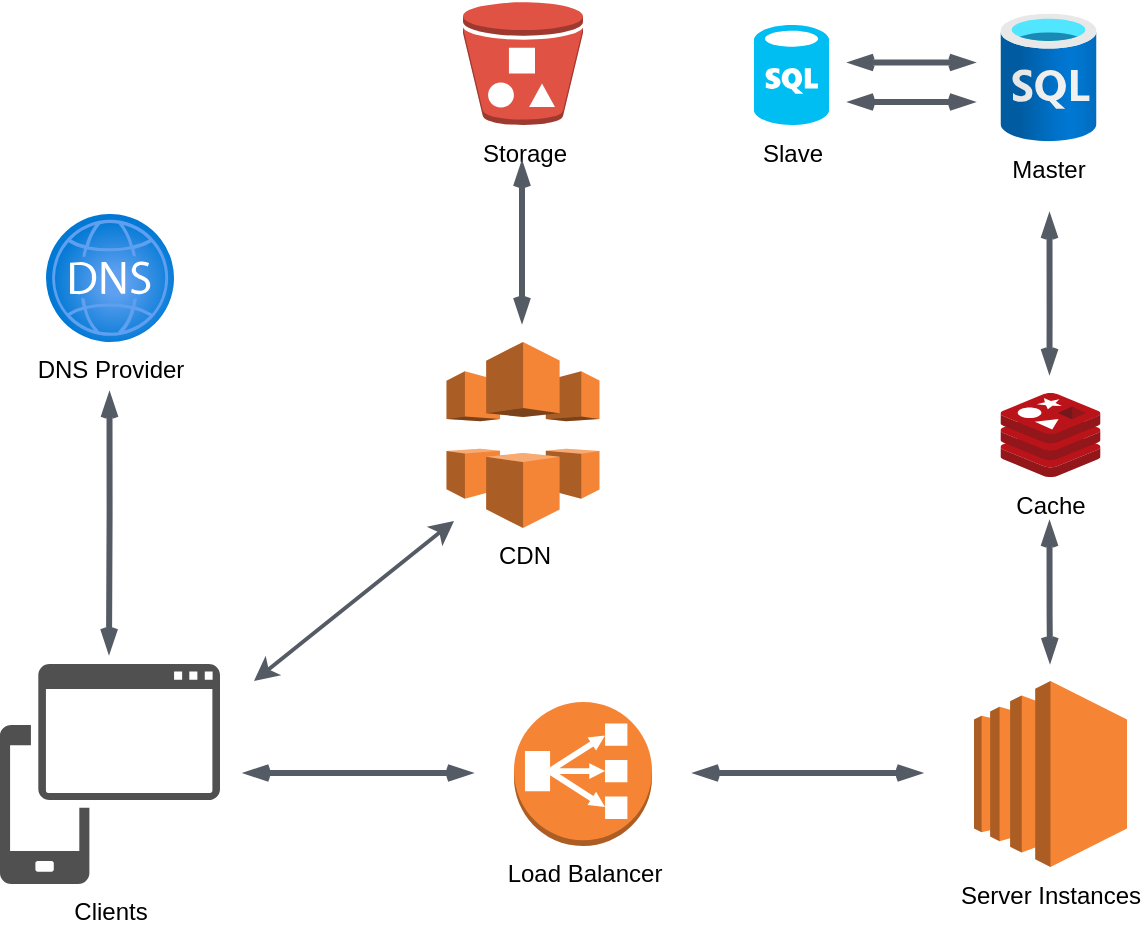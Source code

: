 <mxfile version="16.1.2" type="device"><diagram id="L_G7J8A-F7k4zpxv74vF" name="Página-1"><mxGraphModel dx="1422" dy="939" grid="1" gridSize="10" guides="1" tooltips="1" connect="1" arrows="1" fold="1" page="1" pageScale="1" pageWidth="827" pageHeight="1169" math="0" shadow="0"><root><mxCell id="0"/><mxCell id="1" parent="0"/><mxCell id="AIWqiChssFxM9rjVPQNe-5" value="DNS Provider" style="aspect=fixed;html=1;points=[];align=center;image;fontSize=12;image=img/lib/azure2/networking/DNS_Zones.svg;" vertex="1" parent="1"><mxGeometry x="156" y="226" width="64" height="64" as="geometry"/></mxCell><mxCell id="AIWqiChssFxM9rjVPQNe-7" value="CDN" style="outlineConnect=0;dashed=0;verticalLabelPosition=bottom;verticalAlign=top;align=center;html=1;shape=mxgraph.aws3.cloudfront;fillColor=#F58536;gradientColor=none;" vertex="1" parent="1"><mxGeometry x="356.25" y="290" width="76.5" height="93" as="geometry"/></mxCell><mxCell id="AIWqiChssFxM9rjVPQNe-8" value="Storage" style="outlineConnect=0;dashed=0;verticalLabelPosition=bottom;verticalAlign=top;align=center;html=1;shape=mxgraph.aws3.bucket_with_objects;fillColor=#E05243;gradientColor=none;" vertex="1" parent="1"><mxGeometry x="364.5" y="120" width="60" height="61.5" as="geometry"/></mxCell><mxCell id="AIWqiChssFxM9rjVPQNe-9" value="Load Balancer" style="outlineConnect=0;dashed=0;verticalLabelPosition=bottom;verticalAlign=top;align=center;html=1;shape=mxgraph.aws3.classic_load_balancer;fillColor=#F58534;gradientColor=none;" vertex="1" parent="1"><mxGeometry x="390" y="470" width="69" height="72" as="geometry"/></mxCell><mxCell id="AIWqiChssFxM9rjVPQNe-10" value="Server Instances" style="outlineConnect=0;dashed=0;verticalLabelPosition=bottom;verticalAlign=top;align=center;html=1;shape=mxgraph.aws3.ec2;fillColor=#F58534;gradientColor=none;" vertex="1" parent="1"><mxGeometry x="620" y="459.5" width="76.5" height="93" as="geometry"/></mxCell><mxCell id="AIWqiChssFxM9rjVPQNe-11" value="Cache" style="sketch=0;aspect=fixed;html=1;points=[];align=center;image;fontSize=12;image=img/lib/mscae/Cache_Redis_Product.svg;" vertex="1" parent="1"><mxGeometry x="633.25" y="315.5" width="50" height="42" as="geometry"/></mxCell><mxCell id="AIWqiChssFxM9rjVPQNe-12" value="Master" style="aspect=fixed;html=1;points=[];align=center;image;fontSize=12;image=img/lib/azure2/databases/SQL_Database.svg;" vertex="1" parent="1"><mxGeometry x="633.25" y="125.75" width="48" height="64" as="geometry"/></mxCell><mxCell id="AIWqiChssFxM9rjVPQNe-13" value="Slave" style="verticalLabelPosition=bottom;html=1;verticalAlign=top;align=center;strokeColor=none;fillColor=#00BEF2;shape=mxgraph.azure.sql_database;" vertex="1" parent="1"><mxGeometry x="510" y="131.5" width="37.5" height="50" as="geometry"/></mxCell><mxCell id="AIWqiChssFxM9rjVPQNe-14" value="Clients" style="sketch=0;pointerEvents=1;shadow=0;dashed=0;html=1;strokeColor=none;labelPosition=center;verticalLabelPosition=bottom;verticalAlign=top;align=center;fillColor=#505050;shape=mxgraph.mscae.intune.device_os" vertex="1" parent="1"><mxGeometry x="133" y="451" width="110" height="110" as="geometry"/></mxCell><mxCell id="AIWqiChssFxM9rjVPQNe-20" value="" style="endArrow=classic;startArrow=classic;html=1;rounded=0;endSize=6;strokeWidth=2;strokeColor=#545B64;" edge="1" parent="1"><mxGeometry width="50" height="50" relative="1" as="geometry"><mxPoint x="260" y="459.5" as="sourcePoint"/><mxPoint x="360" y="379.5" as="targetPoint"/></mxGeometry></mxCell><mxCell id="AIWqiChssFxM9rjVPQNe-26" value="" style="edgeStyle=orthogonalEdgeStyle;html=1;endArrow=openThin;elbow=vertical;startArrow=openThin;startFill=0;endFill=0;strokeColor=#545B64;rounded=0;endSize=6;strokeWidth=3;" edge="1" parent="1"><mxGeometry width="100" relative="1" as="geometry"><mxPoint x="255.25" y="505.5" as="sourcePoint"/><mxPoint x="369" y="505.5" as="targetPoint"/></mxGeometry></mxCell><mxCell id="AIWqiChssFxM9rjVPQNe-27" value="" style="edgeStyle=orthogonalEdgeStyle;html=1;endArrow=openThin;elbow=vertical;startArrow=openThin;startFill=0;endFill=0;strokeColor=#545B64;rounded=0;endSize=6;strokeWidth=3;" edge="1" parent="1"><mxGeometry width="100" relative="1" as="geometry"><mxPoint x="480" y="505.5" as="sourcePoint"/><mxPoint x="593.75" y="505.5" as="targetPoint"/></mxGeometry></mxCell><mxCell id="AIWqiChssFxM9rjVPQNe-28" value="" style="edgeStyle=orthogonalEdgeStyle;html=1;endArrow=openThin;elbow=vertical;startArrow=openThin;startFill=0;endFill=0;strokeColor=#545B64;rounded=0;endSize=6;strokeWidth=3;" edge="1" parent="1"><mxGeometry width="100" relative="1" as="geometry"><mxPoint x="187.75" y="315.5" as="sourcePoint"/><mxPoint x="187.5" y="445.5" as="targetPoint"/><Array as="points"><mxPoint x="187.75" y="375.5"/><mxPoint x="187.75" y="375.5"/></Array></mxGeometry></mxCell><mxCell id="AIWqiChssFxM9rjVPQNe-29" value="" style="edgeStyle=orthogonalEdgeStyle;html=1;endArrow=openThin;elbow=vertical;startArrow=openThin;startFill=0;endFill=0;strokeColor=#545B64;rounded=0;endSize=6;strokeWidth=3;" edge="1" parent="1"><mxGeometry width="100" relative="1" as="geometry"><mxPoint x="394" y="200" as="sourcePoint"/><mxPoint x="394" y="280" as="targetPoint"/><Array as="points"><mxPoint x="394.25" y="231.5"/><mxPoint x="394.25" y="231.5"/></Array></mxGeometry></mxCell><mxCell id="AIWqiChssFxM9rjVPQNe-30" value="" style="edgeStyle=orthogonalEdgeStyle;html=1;endArrow=openThin;elbow=vertical;startArrow=openThin;startFill=0;endFill=0;strokeColor=#545B64;rounded=0;endSize=6;strokeWidth=3;" edge="1" parent="1"><mxGeometry width="100" relative="1" as="geometry"><mxPoint x="657.75" y="380" as="sourcePoint"/><mxPoint x="658" y="450" as="targetPoint"/><Array as="points"><mxPoint x="658" y="427"/><mxPoint x="658" y="427"/></Array></mxGeometry></mxCell><mxCell id="AIWqiChssFxM9rjVPQNe-31" value="" style="edgeStyle=orthogonalEdgeStyle;html=1;endArrow=openThin;elbow=vertical;startArrow=openThin;startFill=0;endFill=0;strokeColor=#545B64;rounded=0;endSize=6;strokeWidth=3;" edge="1" parent="1"><mxGeometry width="100" relative="1" as="geometry"><mxPoint x="657.75" y="226" as="sourcePoint"/><mxPoint x="657.75" y="305.5" as="targetPoint"/><Array as="points"><mxPoint x="658" y="273"/><mxPoint x="658" y="273"/></Array></mxGeometry></mxCell><mxCell id="AIWqiChssFxM9rjVPQNe-32" value="" style="edgeStyle=orthogonalEdgeStyle;html=1;endArrow=openThin;elbow=vertical;startArrow=openThin;startFill=0;endFill=0;strokeColor=#545B64;rounded=0;endSize=6;strokeWidth=3;" edge="1" parent="1"><mxGeometry width="100" relative="1" as="geometry"><mxPoint x="557.5" y="150.25" as="sourcePoint"/><mxPoint x="620" y="150.25" as="targetPoint"/></mxGeometry></mxCell><mxCell id="AIWqiChssFxM9rjVPQNe-33" value="" style="edgeStyle=orthogonalEdgeStyle;html=1;endArrow=openThin;elbow=vertical;startArrow=openThin;startFill=0;endFill=0;strokeColor=#545B64;rounded=0;endSize=6;strokeWidth=3;" edge="1" parent="1"><mxGeometry width="100" relative="1" as="geometry"><mxPoint x="557.5" y="170" as="sourcePoint"/><mxPoint x="620" y="170" as="targetPoint"/></mxGeometry></mxCell></root></mxGraphModel></diagram></mxfile>